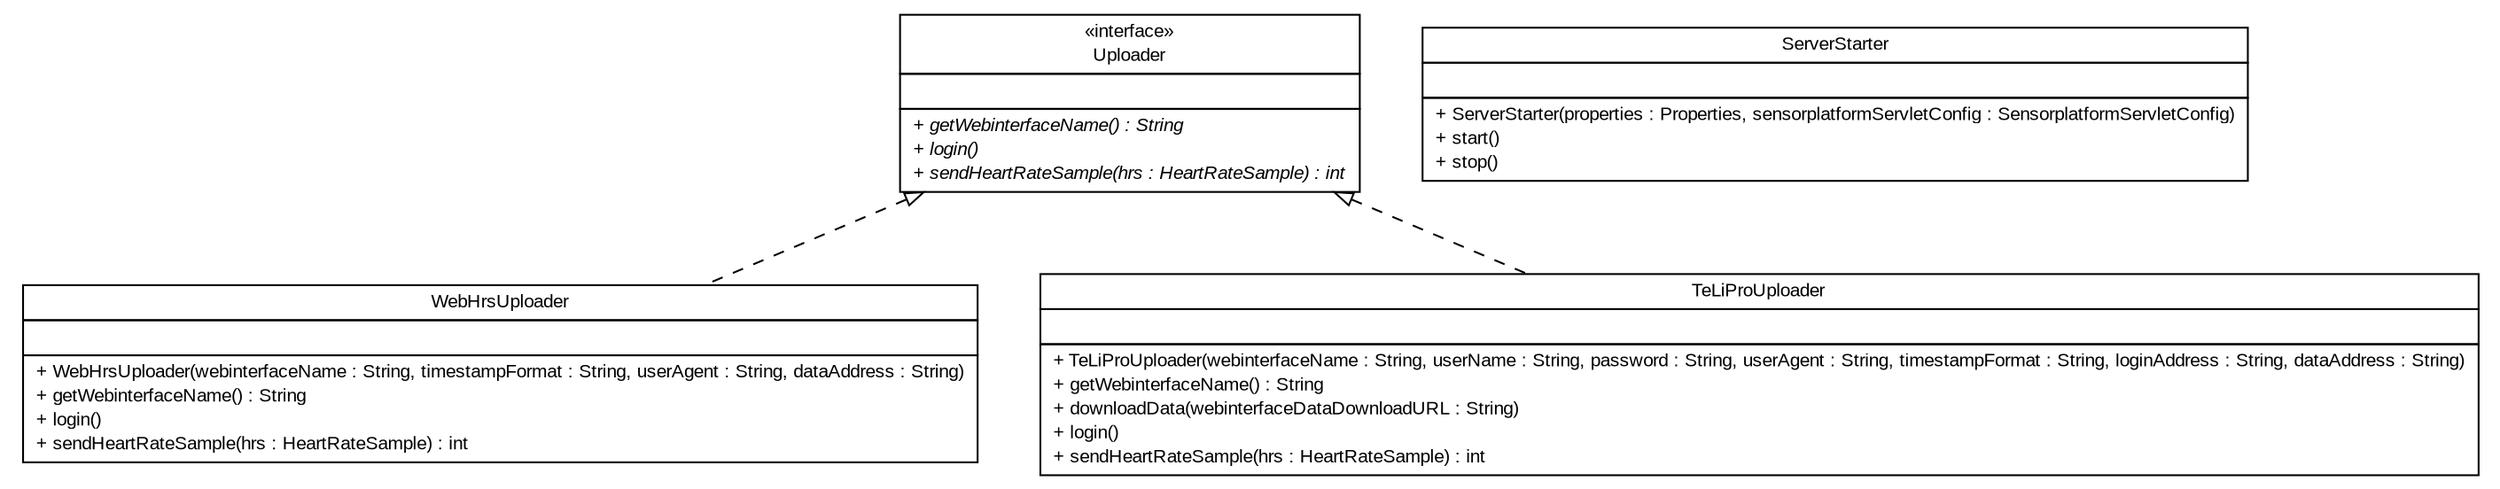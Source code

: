 #!/usr/local/bin/dot
#
# Class diagram 
# Generated by UMLGraph version R5_6 (http://www.umlgraph.org/)
#

digraph G {
	edge [fontname="arial",fontsize=10,labelfontname="arial",labelfontsize=10];
	node [fontname="arial",fontsize=10,shape=plaintext];
	nodesep=0.25;
	ranksep=0.5;
	// de.fhg.fit.biomos.sensorplatform.web.WebHrsUploader
	c893 [label=<<table title="de.fhg.fit.biomos.sensorplatform.web.WebHrsUploader" border="0" cellborder="1" cellspacing="0" cellpadding="2" port="p" href="./WebHrsUploader.html">
		<tr><td><table border="0" cellspacing="0" cellpadding="1">
<tr><td align="center" balign="center"> WebHrsUploader </td></tr>
		</table></td></tr>
		<tr><td><table border="0" cellspacing="0" cellpadding="1">
<tr><td align="left" balign="left">  </td></tr>
		</table></td></tr>
		<tr><td><table border="0" cellspacing="0" cellpadding="1">
<tr><td align="left" balign="left"> + WebHrsUploader(webinterfaceName : String, timestampFormat : String, userAgent : String, dataAddress : String) </td></tr>
<tr><td align="left" balign="left"> + getWebinterfaceName() : String </td></tr>
<tr><td align="left" balign="left"> + login() </td></tr>
<tr><td align="left" balign="left"> + sendHeartRateSample(hrs : HeartRateSample) : int </td></tr>
		</table></td></tr>
		</table>>, URL="./WebHrsUploader.html", fontname="arial", fontcolor="black", fontsize=10.0];
	// de.fhg.fit.biomos.sensorplatform.web.Uploader
	c894 [label=<<table title="de.fhg.fit.biomos.sensorplatform.web.Uploader" border="0" cellborder="1" cellspacing="0" cellpadding="2" port="p" href="./Uploader.html">
		<tr><td><table border="0" cellspacing="0" cellpadding="1">
<tr><td align="center" balign="center"> &#171;interface&#187; </td></tr>
<tr><td align="center" balign="center"> Uploader </td></tr>
		</table></td></tr>
		<tr><td><table border="0" cellspacing="0" cellpadding="1">
<tr><td align="left" balign="left">  </td></tr>
		</table></td></tr>
		<tr><td><table border="0" cellspacing="0" cellpadding="1">
<tr><td align="left" balign="left"><font face="arial italic" point-size="10.0"> + getWebinterfaceName() : String </font></td></tr>
<tr><td align="left" balign="left"><font face="arial italic" point-size="10.0"> + login() </font></td></tr>
<tr><td align="left" balign="left"><font face="arial italic" point-size="10.0"> + sendHeartRateSample(hrs : HeartRateSample) : int </font></td></tr>
		</table></td></tr>
		</table>>, URL="./Uploader.html", fontname="arial", fontcolor="black", fontsize=10.0];
	// de.fhg.fit.biomos.sensorplatform.web.TeLiProUploader
	c895 [label=<<table title="de.fhg.fit.biomos.sensorplatform.web.TeLiProUploader" border="0" cellborder="1" cellspacing="0" cellpadding="2" port="p" href="./TeLiProUploader.html">
		<tr><td><table border="0" cellspacing="0" cellpadding="1">
<tr><td align="center" balign="center"> TeLiProUploader </td></tr>
		</table></td></tr>
		<tr><td><table border="0" cellspacing="0" cellpadding="1">
<tr><td align="left" balign="left">  </td></tr>
		</table></td></tr>
		<tr><td><table border="0" cellspacing="0" cellpadding="1">
<tr><td align="left" balign="left"> + TeLiProUploader(webinterfaceName : String, userName : String, password : String, userAgent : String, timestampFormat : String, loginAddress : String, dataAddress : String) </td></tr>
<tr><td align="left" balign="left"> + getWebinterfaceName() : String </td></tr>
<tr><td align="left" balign="left"> + downloadData(webinterfaceDataDownloadURL : String) </td></tr>
<tr><td align="left" balign="left"> + login() </td></tr>
<tr><td align="left" balign="left"> + sendHeartRateSample(hrs : HeartRateSample) : int </td></tr>
		</table></td></tr>
		</table>>, URL="./TeLiProUploader.html", fontname="arial", fontcolor="black", fontsize=10.0];
	// de.fhg.fit.biomos.sensorplatform.web.ServerStarter
	c896 [label=<<table title="de.fhg.fit.biomos.sensorplatform.web.ServerStarter" border="0" cellborder="1" cellspacing="0" cellpadding="2" port="p" href="./ServerStarter.html">
		<tr><td><table border="0" cellspacing="0" cellpadding="1">
<tr><td align="center" balign="center"> ServerStarter </td></tr>
		</table></td></tr>
		<tr><td><table border="0" cellspacing="0" cellpadding="1">
<tr><td align="left" balign="left">  </td></tr>
		</table></td></tr>
		<tr><td><table border="0" cellspacing="0" cellpadding="1">
<tr><td align="left" balign="left"> + ServerStarter(properties : Properties, sensorplatformServletConfig : SensorplatformServletConfig) </td></tr>
<tr><td align="left" balign="left"> + start() </td></tr>
<tr><td align="left" balign="left"> + stop() </td></tr>
		</table></td></tr>
		</table>>, URL="./ServerStarter.html", fontname="arial", fontcolor="black", fontsize=10.0];
	//de.fhg.fit.biomos.sensorplatform.web.WebHrsUploader implements de.fhg.fit.biomos.sensorplatform.web.Uploader
	c894:p -> c893:p [dir=back,arrowtail=empty,style=dashed];
	//de.fhg.fit.biomos.sensorplatform.web.TeLiProUploader implements de.fhg.fit.biomos.sensorplatform.web.Uploader
	c894:p -> c895:p [dir=back,arrowtail=empty,style=dashed];
}

